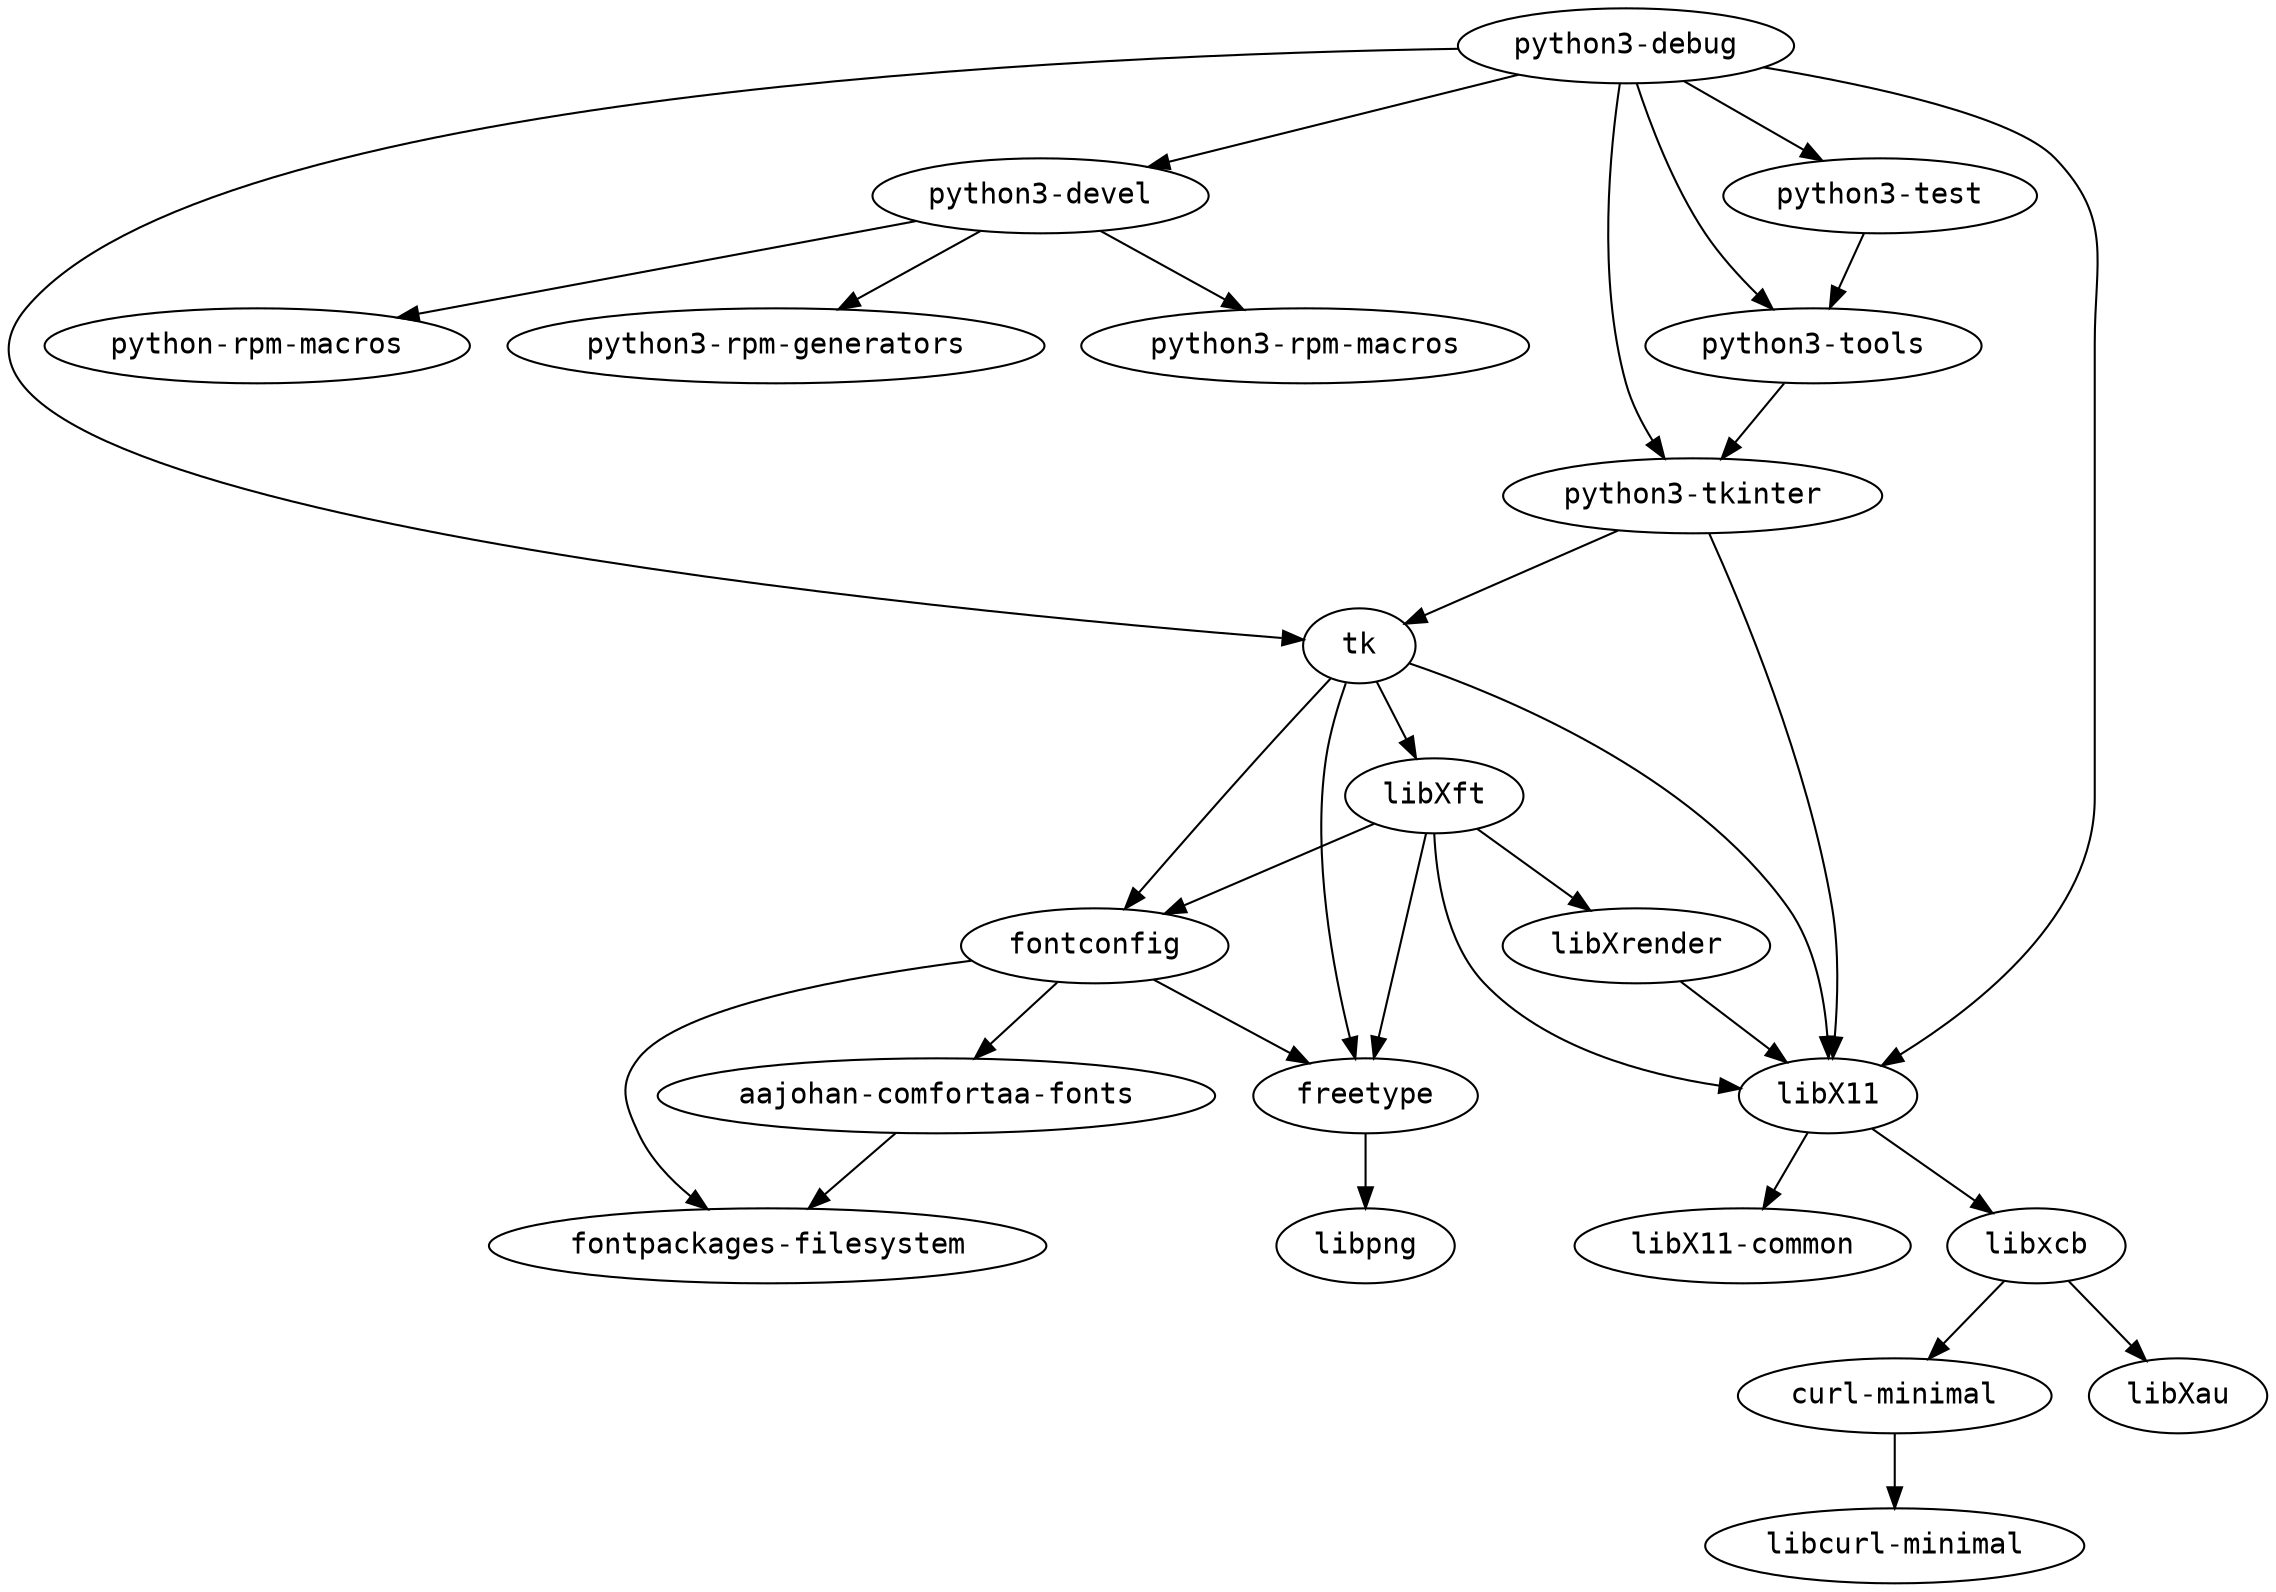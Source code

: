 strict digraph G {
node [fontname=monospace];
  "aajohan-comfortaa-fonts" -> "fontpackages-filesystem";
  "curl-minimal" -> "libcurl-minimal";
  "fontconfig" -> "aajohan-comfortaa-fonts";
  "fontconfig" -> "fontpackages-filesystem";
  "fontconfig" -> "freetype";
  "freetype" -> "libpng";
  "libX11" -> "libX11-common";
  "libX11" -> "libxcb";
  "libxcb" -> "curl-minimal";
  "libxcb" -> "libXau";
  "libXft" -> "fontconfig";
  "libXft" -> "freetype";
  "libXft" -> "libX11";
  "libXft" -> "libXrender";
  "libXrender" -> "libX11";
  "python3-debug" -> "libX11";
  "python3-debug" -> "python3-devel";
  "python3-debug" -> "python3-test";
  "python3-debug" -> "python3-tkinter";
  "python3-debug" -> "python3-tools";
  "python3-debug" -> "tk";
  "python3-devel" -> "python3-rpm-generators";
  "python3-devel" -> "python3-rpm-macros";
  "python3-devel" -> "python-rpm-macros";
  "python3-test" -> "python3-tools";
  "python3-tkinter" -> "libX11";
  "python3-tkinter" -> "tk";
  "python3-tools" -> "python3-tkinter";
  "tk" -> "fontconfig";
  "tk" -> "freetype";
  "tk" -> "libX11";
  "tk" -> "libXft";
}
